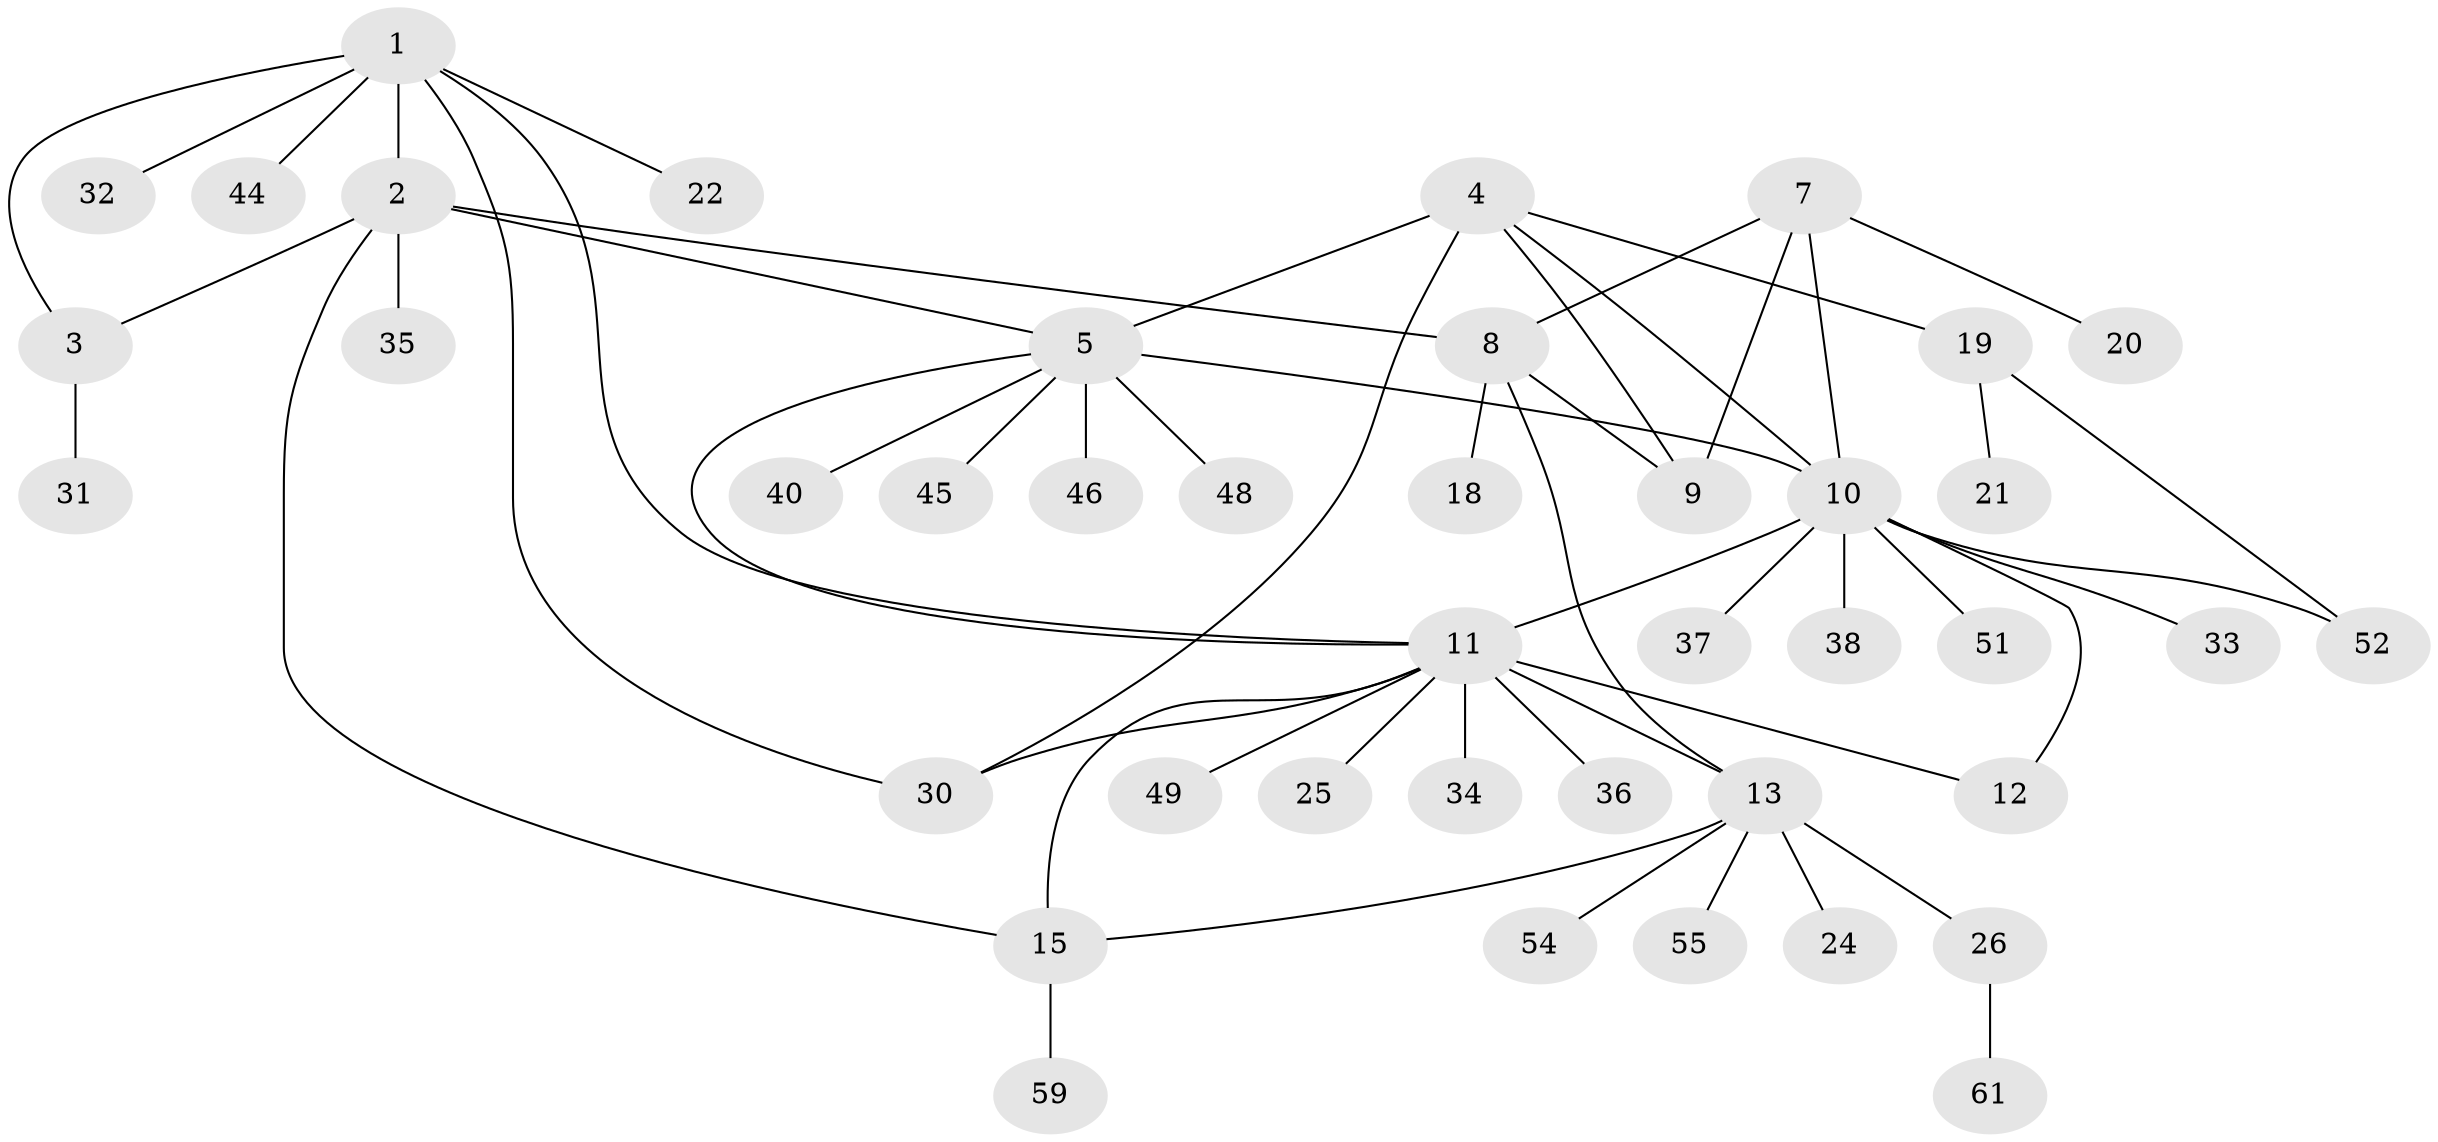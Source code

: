 // Generated by graph-tools (version 1.1) at 2025/24/03/03/25 07:24:13]
// undirected, 42 vertices, 55 edges
graph export_dot {
graph [start="1"]
  node [color=gray90,style=filled];
  1 [super="+29"];
  2 [super="+42"];
  3 [super="+17"];
  4 [super="+6"];
  5 [super="+41"];
  7 [super="+23"];
  8 [super="+43"];
  9 [super="+50"];
  10 [super="+27"];
  11 [super="+14"];
  12 [super="+16"];
  13 [super="+53"];
  15 [super="+60"];
  18;
  19 [super="+47"];
  20;
  21 [super="+39"];
  22;
  24 [super="+28"];
  25;
  26 [super="+58"];
  30 [super="+56"];
  31;
  32;
  33;
  34;
  35;
  36;
  37;
  38;
  40 [super="+57"];
  44;
  45;
  46;
  48;
  49;
  51;
  52;
  54;
  55;
  59;
  61;
  1 -- 2;
  1 -- 3;
  1 -- 11;
  1 -- 22;
  1 -- 32;
  1 -- 44;
  1 -- 30;
  2 -- 3;
  2 -- 5;
  2 -- 8;
  2 -- 15;
  2 -- 35;
  3 -- 31;
  4 -- 5 [weight=2];
  4 -- 19;
  4 -- 9;
  4 -- 10;
  4 -- 30;
  5 -- 40;
  5 -- 45;
  5 -- 10;
  5 -- 11;
  5 -- 48;
  5 -- 46;
  7 -- 8;
  7 -- 9;
  7 -- 10;
  7 -- 20;
  8 -- 9;
  8 -- 13;
  8 -- 18;
  10 -- 11;
  10 -- 12;
  10 -- 33;
  10 -- 38;
  10 -- 52;
  10 -- 37;
  10 -- 51;
  11 -- 12;
  11 -- 34;
  11 -- 36;
  11 -- 49;
  11 -- 25;
  11 -- 13;
  11 -- 30;
  11 -- 15;
  13 -- 15;
  13 -- 24;
  13 -- 26;
  13 -- 55;
  13 -- 54;
  15 -- 59;
  19 -- 21;
  19 -- 52;
  26 -- 61;
}

